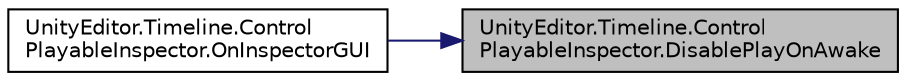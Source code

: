 digraph "UnityEditor.Timeline.ControlPlayableInspector.DisablePlayOnAwake"
{
 // LATEX_PDF_SIZE
  edge [fontname="Helvetica",fontsize="10",labelfontname="Helvetica",labelfontsize="10"];
  node [fontname="Helvetica",fontsize="10",shape=record];
  rankdir="RL";
  Node1 [label="UnityEditor.Timeline.Control\lPlayableInspector.DisablePlayOnAwake",height=0.2,width=0.4,color="black", fillcolor="grey75", style="filled", fontcolor="black",tooltip=" "];
  Node1 -> Node2 [dir="back",color="midnightblue",fontsize="10",style="solid",fontname="Helvetica"];
  Node2 [label="UnityEditor.Timeline.Control\lPlayableInspector.OnInspectorGUI",height=0.2,width=0.4,color="black", fillcolor="white", style="filled",URL="$class_unity_editor_1_1_timeline_1_1_control_playable_inspector.html#a161cde614eb41ebcee9441ad351fdf23",tooltip=" "];
}
